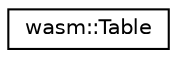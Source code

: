 digraph "Graphical Class Hierarchy"
{
  edge [fontname="Helvetica",fontsize="10",labelfontname="Helvetica",labelfontsize="10"];
  node [fontname="Helvetica",fontsize="10",shape=record];
  rankdir="LR";
  Node0 [label="wasm::Table",height=0.2,width=0.4,color="black", fillcolor="white", style="filled",URL="$classwasm_1_1_table.html"];
}
